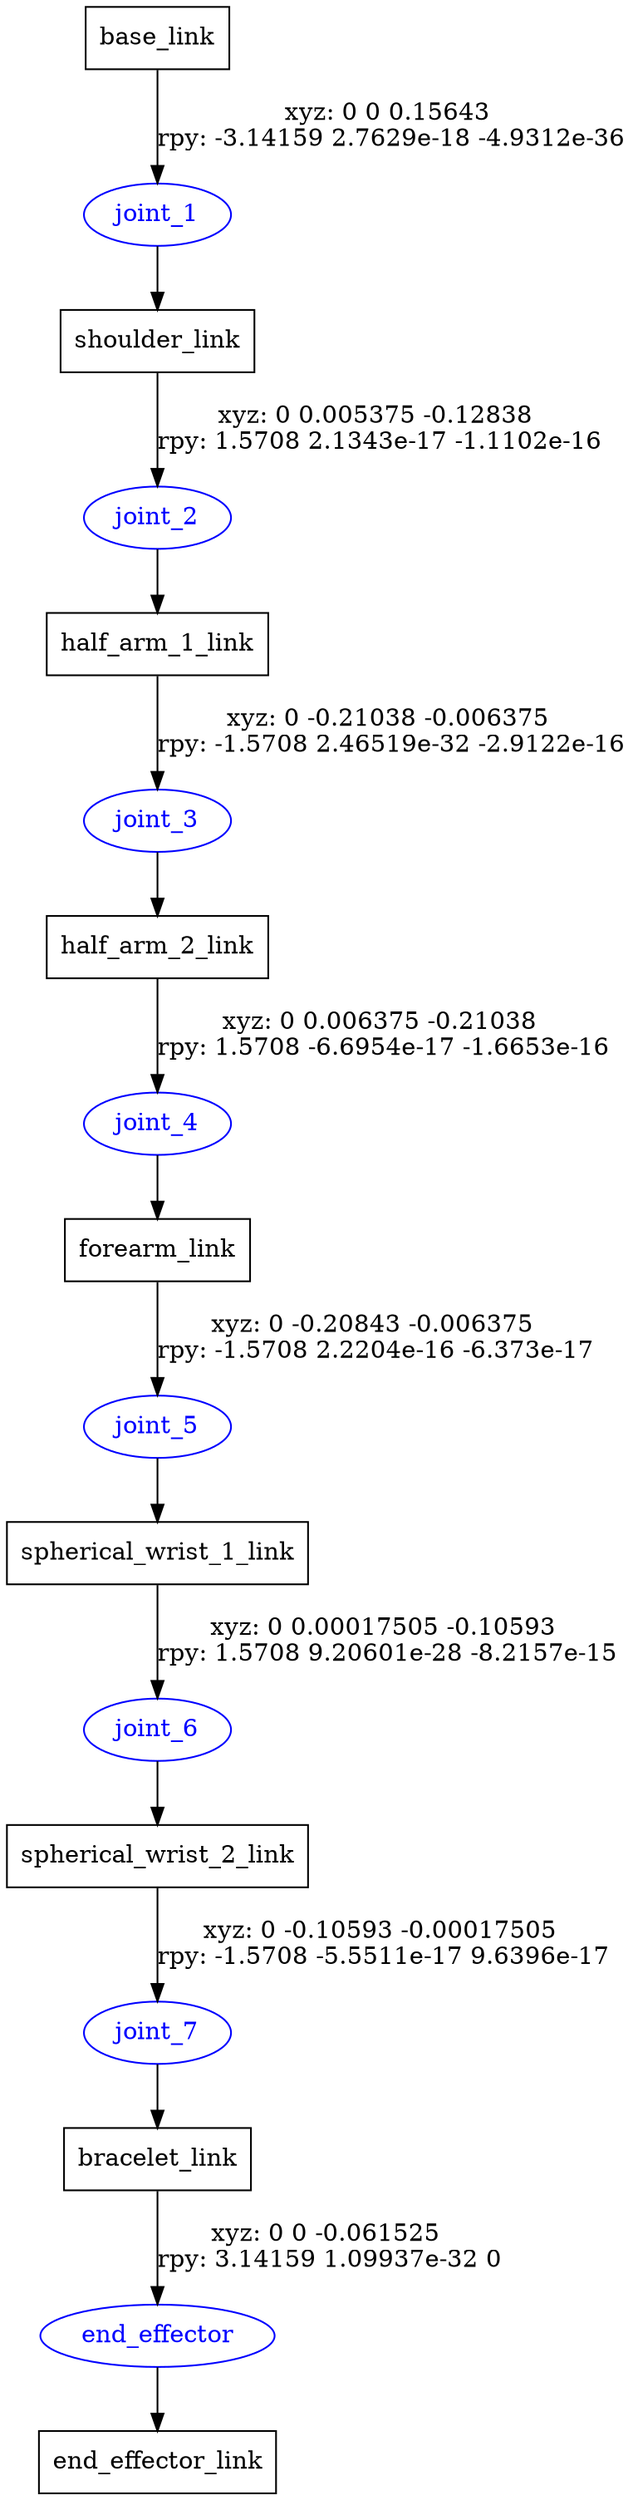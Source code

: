 digraph G {
node [shape=box];
"base_link" [label="base_link"];
"shoulder_link" [label="shoulder_link"];
"half_arm_1_link" [label="half_arm_1_link"];
"half_arm_2_link" [label="half_arm_2_link"];
"forearm_link" [label="forearm_link"];
"spherical_wrist_1_link" [label="spherical_wrist_1_link"];
"spherical_wrist_2_link" [label="spherical_wrist_2_link"];
"bracelet_link" [label="bracelet_link"];
"end_effector_link" [label="end_effector_link"];
node [shape=ellipse, color=blue, fontcolor=blue];
"base_link" -> "joint_1" [label="xyz: 0 0 0.15643 \nrpy: -3.14159 2.7629e-18 -4.9312e-36"]
"joint_1" -> "shoulder_link"
"shoulder_link" -> "joint_2" [label="xyz: 0 0.005375 -0.12838 \nrpy: 1.5708 2.1343e-17 -1.1102e-16"]
"joint_2" -> "half_arm_1_link"
"half_arm_1_link" -> "joint_3" [label="xyz: 0 -0.21038 -0.006375 \nrpy: -1.5708 2.46519e-32 -2.9122e-16"]
"joint_3" -> "half_arm_2_link"
"half_arm_2_link" -> "joint_4" [label="xyz: 0 0.006375 -0.21038 \nrpy: 1.5708 -6.6954e-17 -1.6653e-16"]
"joint_4" -> "forearm_link"
"forearm_link" -> "joint_5" [label="xyz: 0 -0.20843 -0.006375 \nrpy: -1.5708 2.2204e-16 -6.373e-17"]
"joint_5" -> "spherical_wrist_1_link"
"spherical_wrist_1_link" -> "joint_6" [label="xyz: 0 0.00017505 -0.10593 \nrpy: 1.5708 9.20601e-28 -8.2157e-15"]
"joint_6" -> "spherical_wrist_2_link"
"spherical_wrist_2_link" -> "joint_7" [label="xyz: 0 -0.10593 -0.00017505 \nrpy: -1.5708 -5.5511e-17 9.6396e-17"]
"joint_7" -> "bracelet_link"
"bracelet_link" -> "end_effector" [label="xyz: 0 0 -0.061525 \nrpy: 3.14159 1.09937e-32 0"]
"end_effector" -> "end_effector_link"
}
